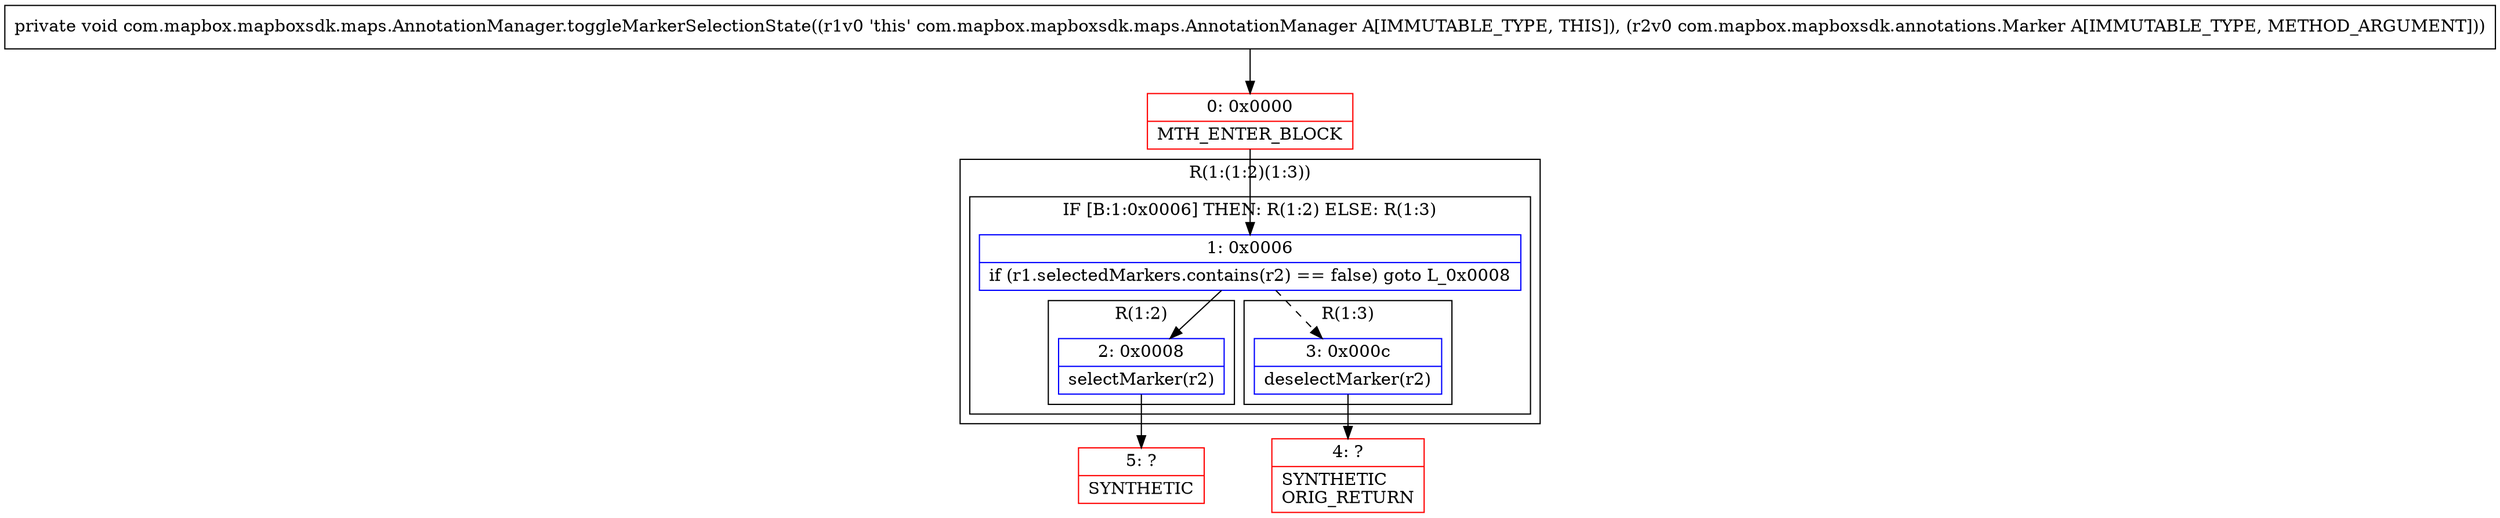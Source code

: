 digraph "CFG forcom.mapbox.mapboxsdk.maps.AnnotationManager.toggleMarkerSelectionState(Lcom\/mapbox\/mapboxsdk\/annotations\/Marker;)V" {
subgraph cluster_Region_483844770 {
label = "R(1:(1:2)(1:3))";
node [shape=record,color=blue];
subgraph cluster_IfRegion_935450607 {
label = "IF [B:1:0x0006] THEN: R(1:2) ELSE: R(1:3)";
node [shape=record,color=blue];
Node_1 [shape=record,label="{1\:\ 0x0006|if (r1.selectedMarkers.contains(r2) == false) goto L_0x0008\l}"];
subgraph cluster_Region_391691727 {
label = "R(1:2)";
node [shape=record,color=blue];
Node_2 [shape=record,label="{2\:\ 0x0008|selectMarker(r2)\l}"];
}
subgraph cluster_Region_501249070 {
label = "R(1:3)";
node [shape=record,color=blue];
Node_3 [shape=record,label="{3\:\ 0x000c|deselectMarker(r2)\l}"];
}
}
}
Node_0 [shape=record,color=red,label="{0\:\ 0x0000|MTH_ENTER_BLOCK\l}"];
Node_4 [shape=record,color=red,label="{4\:\ ?|SYNTHETIC\lORIG_RETURN\l}"];
Node_5 [shape=record,color=red,label="{5\:\ ?|SYNTHETIC\l}"];
MethodNode[shape=record,label="{private void com.mapbox.mapboxsdk.maps.AnnotationManager.toggleMarkerSelectionState((r1v0 'this' com.mapbox.mapboxsdk.maps.AnnotationManager A[IMMUTABLE_TYPE, THIS]), (r2v0 com.mapbox.mapboxsdk.annotations.Marker A[IMMUTABLE_TYPE, METHOD_ARGUMENT])) }"];
MethodNode -> Node_0;
Node_1 -> Node_2;
Node_1 -> Node_3[style=dashed];
Node_2 -> Node_5;
Node_3 -> Node_4;
Node_0 -> Node_1;
}

